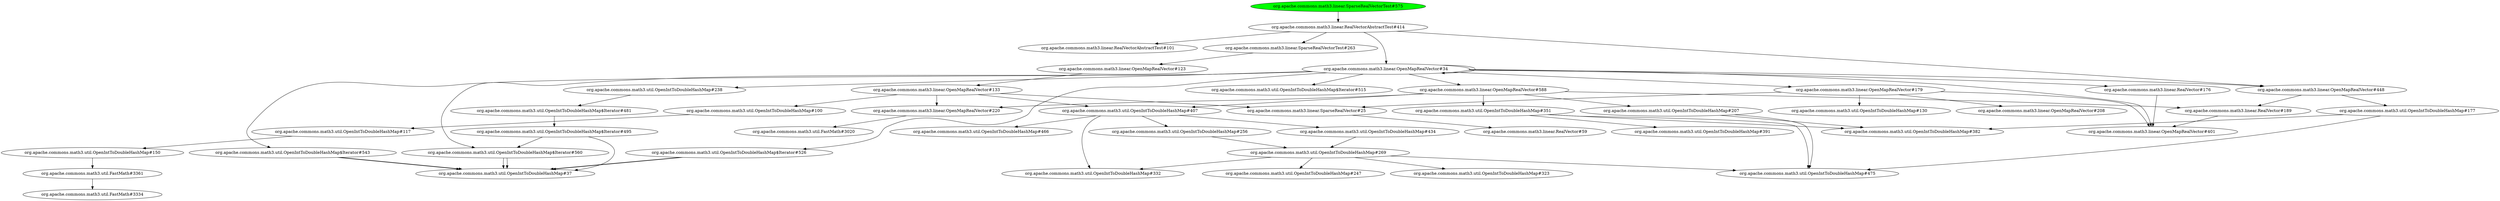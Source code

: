 digraph "cg/org.apache.commons.math3.linear.SparseRealVectorTest#575"
{
	"org.apache.commons.math3.linear.SparseRealVectorTest#575" [style=filled,fillcolor=green];
	"org.apache.commons.math3.linear.SparseRealVectorTest#575" -> "org.apache.commons.math3.linear.RealVectorAbstractTest#414";
	"org.apache.commons.math3.linear.RealVectorAbstractTest#414" -> "org.apache.commons.math3.linear.RealVectorAbstractTest#101";
	"org.apache.commons.math3.linear.RealVectorAbstractTest#414" -> "org.apache.commons.math3.linear.SparseRealVectorTest#263";
	"org.apache.commons.math3.linear.SparseRealVectorTest#263" -> "org.apache.commons.math3.linear.OpenMapRealVector#123";
	"org.apache.commons.math3.linear.OpenMapRealVector#123" -> "org.apache.commons.math3.linear.OpenMapRealVector#133";
	"org.apache.commons.math3.linear.OpenMapRealVector#133" -> "org.apache.commons.math3.linear.SparseRealVector#25";
	"org.apache.commons.math3.linear.SparseRealVector#25" -> "org.apache.commons.math3.linear.RealVector#59";
	"org.apache.commons.math3.linear.OpenMapRealVector#133" -> "org.apache.commons.math3.util.OpenIntToDoubleHashMap#100";
	"org.apache.commons.math3.util.OpenIntToDoubleHashMap#100" -> "org.apache.commons.math3.util.OpenIntToDoubleHashMap#117";
	"org.apache.commons.math3.util.OpenIntToDoubleHashMap#117" -> "org.apache.commons.math3.util.OpenIntToDoubleHashMap#150";
	"org.apache.commons.math3.util.OpenIntToDoubleHashMap#150" -> "org.apache.commons.math3.util.FastMath#3361";
	"org.apache.commons.math3.util.FastMath#3361" -> "org.apache.commons.math3.util.FastMath#3334";
	"org.apache.commons.math3.linear.OpenMapRealVector#133" -> "org.apache.commons.math3.linear.OpenMapRealVector#220";
	"org.apache.commons.math3.linear.OpenMapRealVector#220" -> "org.apache.commons.math3.util.FastMath#3020";
	"org.apache.commons.math3.linear.OpenMapRealVector#133" -> "org.apache.commons.math3.util.OpenIntToDoubleHashMap#407";
	"org.apache.commons.math3.util.OpenIntToDoubleHashMap#407" -> "org.apache.commons.math3.util.OpenIntToDoubleHashMap#256";
	"org.apache.commons.math3.util.OpenIntToDoubleHashMap#256" -> "org.apache.commons.math3.util.OpenIntToDoubleHashMap#269";
	"org.apache.commons.math3.util.OpenIntToDoubleHashMap#269" -> "org.apache.commons.math3.util.OpenIntToDoubleHashMap#475";
	"org.apache.commons.math3.util.OpenIntToDoubleHashMap#407" -> "org.apache.commons.math3.util.OpenIntToDoubleHashMap#466";
	"org.apache.commons.math3.util.OpenIntToDoubleHashMap#407" -> "org.apache.commons.math3.util.OpenIntToDoubleHashMap#434";
	"org.apache.commons.math3.util.OpenIntToDoubleHashMap#434" -> "org.apache.commons.math3.util.OpenIntToDoubleHashMap#269";
	"org.apache.commons.math3.util.OpenIntToDoubleHashMap#269" -> "org.apache.commons.math3.util.OpenIntToDoubleHashMap#247";
	"org.apache.commons.math3.util.OpenIntToDoubleHashMap#269" -> "org.apache.commons.math3.util.OpenIntToDoubleHashMap#323";
	"org.apache.commons.math3.linear.RealVectorAbstractTest#414" -> "org.apache.commons.math3.linear.OpenMapRealVector#34";
	"org.apache.commons.math3.linear.OpenMapRealVector#34" -> "org.apache.commons.math3.linear.OpenMapRealVector#34";
	"org.apache.commons.math3.linear.OpenMapRealVector#34" -> "org.apache.commons.math3.linear.OpenMapRealVector#401";
	"org.apache.commons.math3.linear.OpenMapRealVector#34" -> "org.apache.commons.math3.linear.RealVector#176";
	"org.apache.commons.math3.linear.RealVector#176" -> "org.apache.commons.math3.linear.OpenMapRealVector#401";
	"org.apache.commons.math3.linear.OpenMapRealVector#34" -> "org.apache.commons.math3.linear.OpenMapRealVector#179";
	"org.apache.commons.math3.linear.OpenMapRealVector#179" -> "org.apache.commons.math3.linear.SparseRealVector#25";
	"org.apache.commons.math3.linear.OpenMapRealVector#179" -> "org.apache.commons.math3.linear.OpenMapRealVector#401";
	"org.apache.commons.math3.linear.OpenMapRealVector#179" -> "org.apache.commons.math3.linear.OpenMapRealVector#208";
	"org.apache.commons.math3.linear.OpenMapRealVector#179" -> "org.apache.commons.math3.util.OpenIntToDoubleHashMap#130";
	"org.apache.commons.math3.linear.OpenMapRealVector#34" -> "org.apache.commons.math3.util.OpenIntToDoubleHashMap#238";
	"org.apache.commons.math3.util.OpenIntToDoubleHashMap#238" -> "org.apache.commons.math3.util.OpenIntToDoubleHashMap$Iterator#481";
	"org.apache.commons.math3.util.OpenIntToDoubleHashMap$Iterator#481" -> "org.apache.commons.math3.util.OpenIntToDoubleHashMap$Iterator#495";
	"org.apache.commons.math3.util.OpenIntToDoubleHashMap$Iterator#495" -> "org.apache.commons.math3.util.OpenIntToDoubleHashMap#37";
	"org.apache.commons.math3.util.OpenIntToDoubleHashMap$Iterator#495" -> "org.apache.commons.math3.util.OpenIntToDoubleHashMap$Iterator#560";
	"org.apache.commons.math3.util.OpenIntToDoubleHashMap$Iterator#560" -> "org.apache.commons.math3.util.OpenIntToDoubleHashMap#37";
	"org.apache.commons.math3.util.OpenIntToDoubleHashMap$Iterator#560" -> "org.apache.commons.math3.util.OpenIntToDoubleHashMap#37";
	"org.apache.commons.math3.linear.OpenMapRealVector#34" -> "org.apache.commons.math3.util.OpenIntToDoubleHashMap$Iterator#515";
	"org.apache.commons.math3.linear.OpenMapRealVector#34" -> "org.apache.commons.math3.util.OpenIntToDoubleHashMap$Iterator#560";
	"org.apache.commons.math3.linear.OpenMapRealVector#34" -> "org.apache.commons.math3.util.OpenIntToDoubleHashMap$Iterator#526";
	"org.apache.commons.math3.util.OpenIntToDoubleHashMap$Iterator#526" -> "org.apache.commons.math3.util.OpenIntToDoubleHashMap#37";
	"org.apache.commons.math3.util.OpenIntToDoubleHashMap$Iterator#526" -> "org.apache.commons.math3.util.OpenIntToDoubleHashMap#37";
	"org.apache.commons.math3.linear.OpenMapRealVector#34" -> "org.apache.commons.math3.util.OpenIntToDoubleHashMap$Iterator#543";
	"org.apache.commons.math3.util.OpenIntToDoubleHashMap$Iterator#543" -> "org.apache.commons.math3.util.OpenIntToDoubleHashMap#37";
	"org.apache.commons.math3.util.OpenIntToDoubleHashMap$Iterator#543" -> "org.apache.commons.math3.util.OpenIntToDoubleHashMap#37";
	"org.apache.commons.math3.linear.OpenMapRealVector#34" -> "org.apache.commons.math3.linear.OpenMapRealVector#448";
	"org.apache.commons.math3.linear.OpenMapRealVector#448" -> "org.apache.commons.math3.linear.RealVector#189";
	"org.apache.commons.math3.linear.RealVector#189" -> "org.apache.commons.math3.linear.OpenMapRealVector#401";
	"org.apache.commons.math3.linear.OpenMapRealVector#448" -> "org.apache.commons.math3.util.OpenIntToDoubleHashMap#177";
	"org.apache.commons.math3.util.OpenIntToDoubleHashMap#177" -> "org.apache.commons.math3.util.OpenIntToDoubleHashMap#475";
	"org.apache.commons.math3.util.OpenIntToDoubleHashMap#177" -> "org.apache.commons.math3.util.OpenIntToDoubleHashMap#382";
	"org.apache.commons.math3.linear.OpenMapRealVector#34" -> "org.apache.commons.math3.linear.OpenMapRealVector#588";
	"org.apache.commons.math3.linear.OpenMapRealVector#588" -> "org.apache.commons.math3.linear.RealVector#189";
	"org.apache.commons.math3.linear.OpenMapRealVector#588" -> "org.apache.commons.math3.linear.OpenMapRealVector#220";
	"org.apache.commons.math3.linear.OpenMapRealVector#588" -> "org.apache.commons.math3.util.OpenIntToDoubleHashMap#207";
	"org.apache.commons.math3.util.OpenIntToDoubleHashMap#207" -> "org.apache.commons.math3.util.OpenIntToDoubleHashMap#475";
	"org.apache.commons.math3.util.OpenIntToDoubleHashMap#207" -> "org.apache.commons.math3.util.OpenIntToDoubleHashMap#382";
	"org.apache.commons.math3.linear.OpenMapRealVector#588" -> "org.apache.commons.math3.util.OpenIntToDoubleHashMap#351";
	"org.apache.commons.math3.util.OpenIntToDoubleHashMap#351" -> "org.apache.commons.math3.util.OpenIntToDoubleHashMap#475";
	"org.apache.commons.math3.util.OpenIntToDoubleHashMap#351" -> "org.apache.commons.math3.util.OpenIntToDoubleHashMap#382";
	"org.apache.commons.math3.util.OpenIntToDoubleHashMap#351" -> "org.apache.commons.math3.util.OpenIntToDoubleHashMap#391";
	"org.apache.commons.math3.linear.OpenMapRealVector#588" -> "org.apache.commons.math3.util.OpenIntToDoubleHashMap#407";
	"org.apache.commons.math3.util.OpenIntToDoubleHashMap#269" -> "org.apache.commons.math3.util.OpenIntToDoubleHashMap#332";
	"org.apache.commons.math3.util.OpenIntToDoubleHashMap#407" -> "org.apache.commons.math3.util.OpenIntToDoubleHashMap#332";
	"org.apache.commons.math3.linear.RealVectorAbstractTest#414" -> "org.apache.commons.math3.linear.OpenMapRealVector#448";
}
